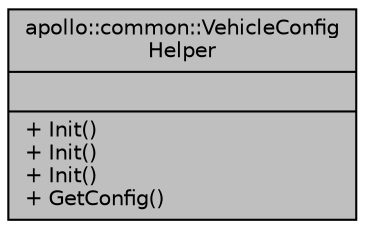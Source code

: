 digraph "apollo::common::VehicleConfigHelper"
{
  edge [fontname="Helvetica",fontsize="10",labelfontname="Helvetica",labelfontsize="10"];
  node [fontname="Helvetica",fontsize="10",shape=record];
  Node1 [label="{apollo::common::VehicleConfig\lHelper\n||+ Init()\l+ Init()\l+ Init()\l+ GetConfig()\l}",height=0.2,width=0.4,color="black", fillcolor="grey75", style="filled" fontcolor="black"];
}
